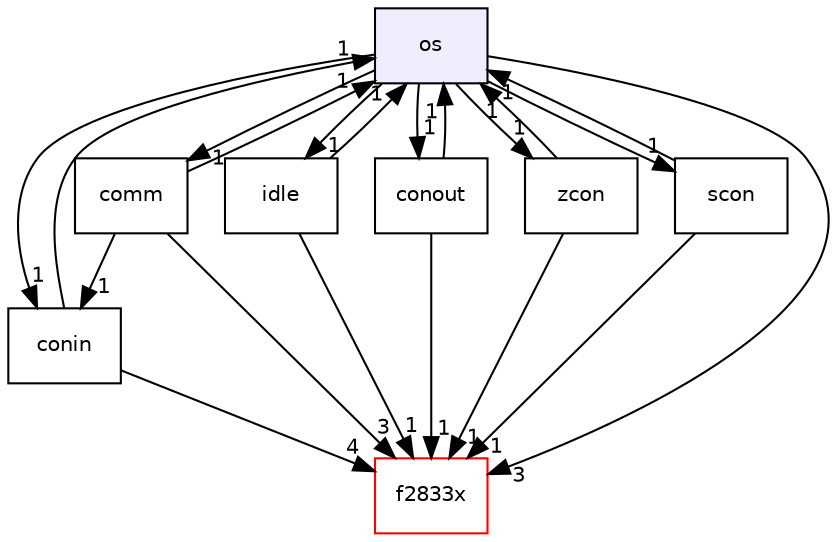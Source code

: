 digraph "os" {
  compound=true
  node [ fontsize="10", fontname="Helvetica"];
  edge [ labelfontsize="10", labelfontname="Helvetica"];
  dir_8b7cb6c889a10e2a101a7e90c854ca4d [shape=box, label="os", style="filled", fillcolor="#eeeeff", pencolor="black", URL="dir_8b7cb6c889a10e2a101a7e90c854ca4d.html"];
  dir_48915bc83c3e9a2c33920cc086982b8a [shape=box label="comm" URL="dir_48915bc83c3e9a2c33920cc086982b8a.html"];
  dir_1e34a750f097a0f34d029e10e82f7a4d [shape=box label="conin" URL="dir_1e34a750f097a0f34d029e10e82f7a4d.html"];
  dir_57478f46adb9396e93a1573511399d58 [shape=box label="idle" URL="dir_57478f46adb9396e93a1573511399d58.html"];
  dir_d169ef83186a6e181ae526dbcc056c9b [shape=box label="conout" URL="dir_d169ef83186a6e181ae526dbcc056c9b.html"];
  dir_339ebb6d94d11bcfbf04c712035cf9d6 [shape=box label="zcon" URL="dir_339ebb6d94d11bcfbf04c712035cf9d6.html"];
  dir_04d26b67d1701828a0043dd031b38616 [shape=box label="scon" URL="dir_04d26b67d1701828a0043dd031b38616.html"];
  dir_7025d2b2446856d70902cec2b7152006 [shape=box label="f2833x" fillcolor="white" style="filled" color="red" URL="dir_7025d2b2446856d70902cec2b7152006.html"];
  dir_48915bc83c3e9a2c33920cc086982b8a->dir_1e34a750f097a0f34d029e10e82f7a4d [headlabel="1", labeldistance=1.5 headhref="dir_000001_000002.html"];
  dir_48915bc83c3e9a2c33920cc086982b8a->dir_8b7cb6c889a10e2a101a7e90c854ca4d [headlabel="1", labeldistance=1.5 headhref="dir_000001_000013.html"];
  dir_48915bc83c3e9a2c33920cc086982b8a->dir_7025d2b2446856d70902cec2b7152006 [headlabel="3", labeldistance=1.5 headhref="dir_000001_000004.html"];
  dir_1e34a750f097a0f34d029e10e82f7a4d->dir_8b7cb6c889a10e2a101a7e90c854ca4d [headlabel="1", labeldistance=1.5 headhref="dir_000002_000013.html"];
  dir_1e34a750f097a0f34d029e10e82f7a4d->dir_7025d2b2446856d70902cec2b7152006 [headlabel="4", labeldistance=1.5 headhref="dir_000002_000004.html"];
  dir_57478f46adb9396e93a1573511399d58->dir_8b7cb6c889a10e2a101a7e90c854ca4d [headlabel="1", labeldistance=1.5 headhref="dir_000012_000013.html"];
  dir_57478f46adb9396e93a1573511399d58->dir_7025d2b2446856d70902cec2b7152006 [headlabel="1", labeldistance=1.5 headhref="dir_000012_000004.html"];
  dir_d169ef83186a6e181ae526dbcc056c9b->dir_8b7cb6c889a10e2a101a7e90c854ca4d [headlabel="1", labeldistance=1.5 headhref="dir_000003_000013.html"];
  dir_d169ef83186a6e181ae526dbcc056c9b->dir_7025d2b2446856d70902cec2b7152006 [headlabel="1", labeldistance=1.5 headhref="dir_000003_000004.html"];
  dir_339ebb6d94d11bcfbf04c712035cf9d6->dir_8b7cb6c889a10e2a101a7e90c854ca4d [headlabel="1", labeldistance=1.5 headhref="dir_000015_000013.html"];
  dir_339ebb6d94d11bcfbf04c712035cf9d6->dir_7025d2b2446856d70902cec2b7152006 [headlabel="1", labeldistance=1.5 headhref="dir_000015_000004.html"];
  dir_04d26b67d1701828a0043dd031b38616->dir_8b7cb6c889a10e2a101a7e90c854ca4d [headlabel="1", labeldistance=1.5 headhref="dir_000014_000013.html"];
  dir_04d26b67d1701828a0043dd031b38616->dir_7025d2b2446856d70902cec2b7152006 [headlabel="1", labeldistance=1.5 headhref="dir_000014_000004.html"];
  dir_8b7cb6c889a10e2a101a7e90c854ca4d->dir_48915bc83c3e9a2c33920cc086982b8a [headlabel="1", labeldistance=1.5 headhref="dir_000013_000001.html"];
  dir_8b7cb6c889a10e2a101a7e90c854ca4d->dir_1e34a750f097a0f34d029e10e82f7a4d [headlabel="1", labeldistance=1.5 headhref="dir_000013_000002.html"];
  dir_8b7cb6c889a10e2a101a7e90c854ca4d->dir_57478f46adb9396e93a1573511399d58 [headlabel="1", labeldistance=1.5 headhref="dir_000013_000012.html"];
  dir_8b7cb6c889a10e2a101a7e90c854ca4d->dir_d169ef83186a6e181ae526dbcc056c9b [headlabel="1", labeldistance=1.5 headhref="dir_000013_000003.html"];
  dir_8b7cb6c889a10e2a101a7e90c854ca4d->dir_339ebb6d94d11bcfbf04c712035cf9d6 [headlabel="1", labeldistance=1.5 headhref="dir_000013_000015.html"];
  dir_8b7cb6c889a10e2a101a7e90c854ca4d->dir_04d26b67d1701828a0043dd031b38616 [headlabel="1", labeldistance=1.5 headhref="dir_000013_000014.html"];
  dir_8b7cb6c889a10e2a101a7e90c854ca4d->dir_7025d2b2446856d70902cec2b7152006 [headlabel="3", labeldistance=1.5 headhref="dir_000013_000004.html"];
}

